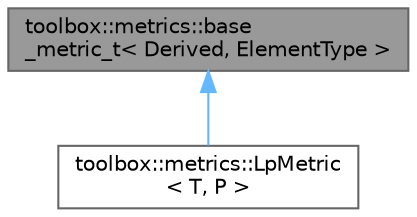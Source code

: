 digraph "toolbox::metrics::base_metric_t&lt; Derived, ElementType &gt;"
{
 // LATEX_PDF_SIZE
  bgcolor="transparent";
  edge [fontname=Helvetica,fontsize=10,labelfontname=Helvetica,labelfontsize=10];
  node [fontname=Helvetica,fontsize=10,shape=box,height=0.2,width=0.4];
  Node1 [id="Node000001",label="toolbox::metrics::base\l_metric_t\< Derived, ElementType \>",height=0.2,width=0.4,color="gray40", fillcolor="grey60", style="filled", fontcolor="black",tooltip=" "];
  Node1 -> Node2 [id="edge1_Node000001_Node000002",dir="back",color="steelblue1",style="solid",tooltip=" "];
  Node2 [id="Node000002",label="toolbox::metrics::LpMetric\l\< T, P \>",height=0.2,width=0.4,color="gray40", fillcolor="white", style="filled",URL="$classtoolbox_1_1metrics_1_1_lp_metric.html",tooltip=" "];
}
